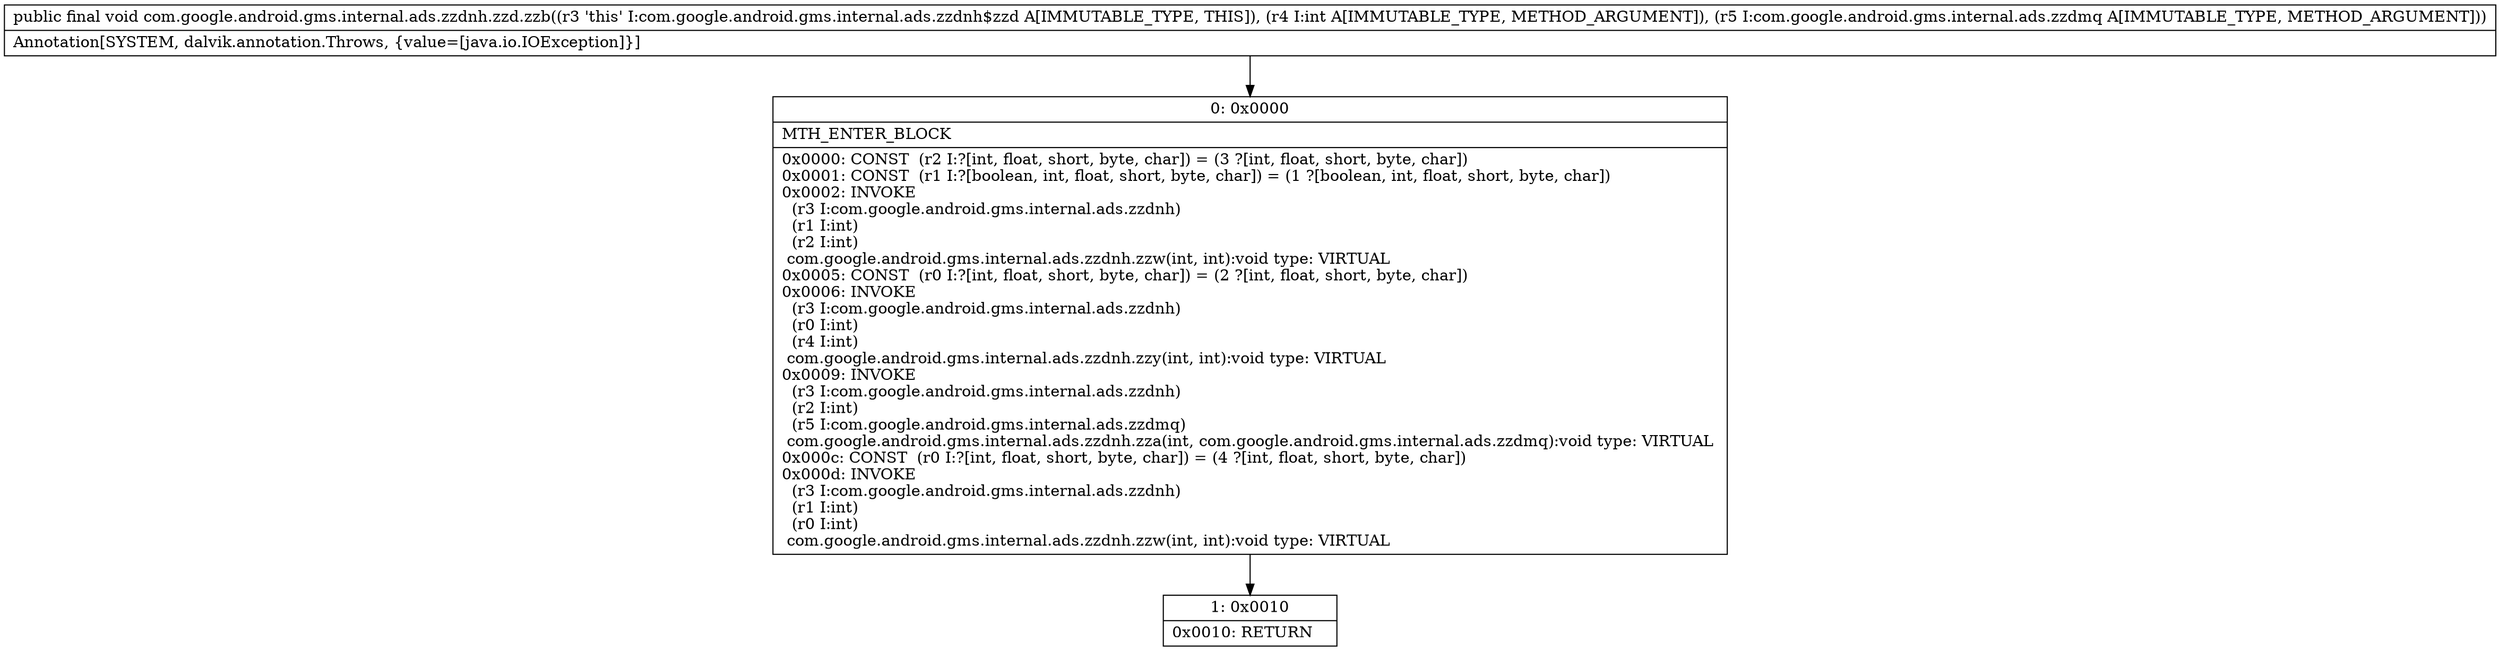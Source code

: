 digraph "CFG forcom.google.android.gms.internal.ads.zzdnh.zzd.zzb(ILcom\/google\/android\/gms\/internal\/ads\/zzdmq;)V" {
Node_0 [shape=record,label="{0\:\ 0x0000|MTH_ENTER_BLOCK\l|0x0000: CONST  (r2 I:?[int, float, short, byte, char]) = (3 ?[int, float, short, byte, char]) \l0x0001: CONST  (r1 I:?[boolean, int, float, short, byte, char]) = (1 ?[boolean, int, float, short, byte, char]) \l0x0002: INVOKE  \l  (r3 I:com.google.android.gms.internal.ads.zzdnh)\l  (r1 I:int)\l  (r2 I:int)\l com.google.android.gms.internal.ads.zzdnh.zzw(int, int):void type: VIRTUAL \l0x0005: CONST  (r0 I:?[int, float, short, byte, char]) = (2 ?[int, float, short, byte, char]) \l0x0006: INVOKE  \l  (r3 I:com.google.android.gms.internal.ads.zzdnh)\l  (r0 I:int)\l  (r4 I:int)\l com.google.android.gms.internal.ads.zzdnh.zzy(int, int):void type: VIRTUAL \l0x0009: INVOKE  \l  (r3 I:com.google.android.gms.internal.ads.zzdnh)\l  (r2 I:int)\l  (r5 I:com.google.android.gms.internal.ads.zzdmq)\l com.google.android.gms.internal.ads.zzdnh.zza(int, com.google.android.gms.internal.ads.zzdmq):void type: VIRTUAL \l0x000c: CONST  (r0 I:?[int, float, short, byte, char]) = (4 ?[int, float, short, byte, char]) \l0x000d: INVOKE  \l  (r3 I:com.google.android.gms.internal.ads.zzdnh)\l  (r1 I:int)\l  (r0 I:int)\l com.google.android.gms.internal.ads.zzdnh.zzw(int, int):void type: VIRTUAL \l}"];
Node_1 [shape=record,label="{1\:\ 0x0010|0x0010: RETURN   \l}"];
MethodNode[shape=record,label="{public final void com.google.android.gms.internal.ads.zzdnh.zzd.zzb((r3 'this' I:com.google.android.gms.internal.ads.zzdnh$zzd A[IMMUTABLE_TYPE, THIS]), (r4 I:int A[IMMUTABLE_TYPE, METHOD_ARGUMENT]), (r5 I:com.google.android.gms.internal.ads.zzdmq A[IMMUTABLE_TYPE, METHOD_ARGUMENT]))  | Annotation[SYSTEM, dalvik.annotation.Throws, \{value=[java.io.IOException]\}]\l}"];
MethodNode -> Node_0;
Node_0 -> Node_1;
}

